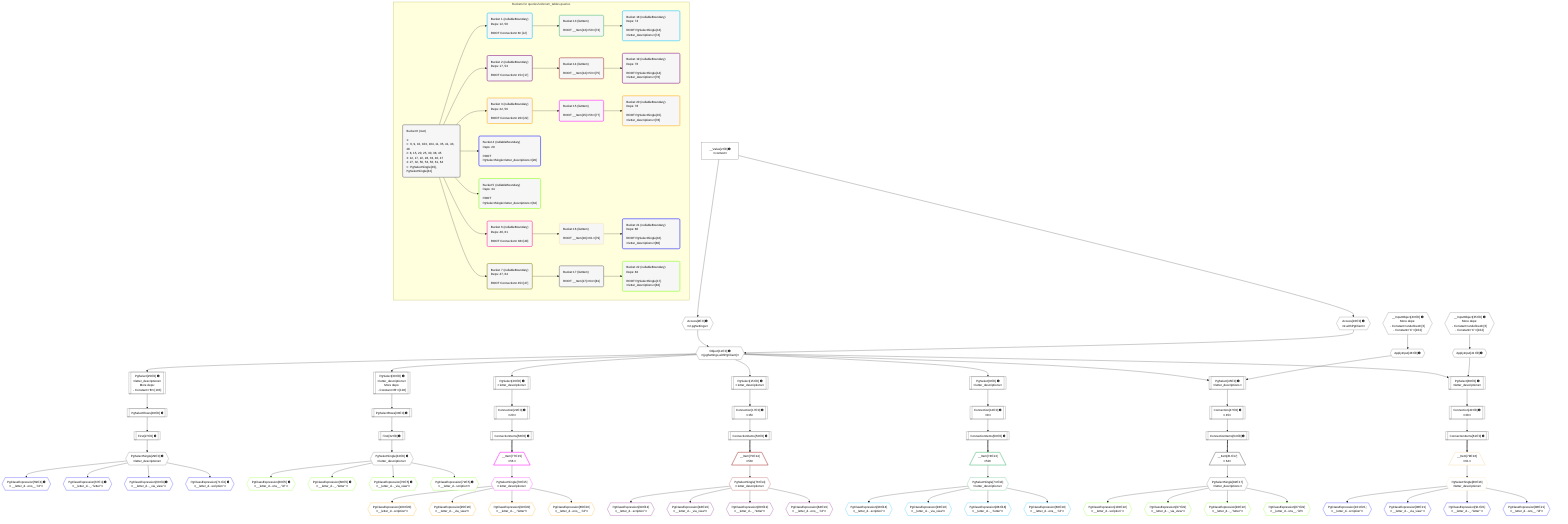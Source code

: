 %%{init: {'themeVariables': { 'fontSize': '12px'}}}%%
graph TD
    classDef path fill:#eee,stroke:#000,color:#000
    classDef plan fill:#fff,stroke-width:1px,color:#000
    classDef itemplan fill:#fff,stroke-width:2px,color:#000
    classDef unbatchedplan fill:#dff,stroke-width:1px,color:#000
    classDef sideeffectplan fill:#fcc,stroke-width:2px,color:#000
    classDef bucket fill:#f6f6f6,color:#000,stroke-width:2px,text-align:left

    subgraph "Buckets for queries/v4/enum_tables.queries"
    Bucket0("Bucket 0 (root)<br /><br />1: <br />ᐳ: 6, 9, 10, 103, 104, 11, 35, 41, 43, 48<br />2: 8, 15, 20, 25, 30, 38, 45<br />3: 12, 17, 22, 28, 33, 40, 47<br />4: 27, 32, 50, 53, 56, 61, 64<br />ᐳ: PgSelectSingle[29], PgSelectSingle[34]"):::bucket
    Bucket1("Bucket 1 (nullableBoundary)<br />Deps: 12, 50<br /><br />ROOT Connectionᐸ8ᐳ[12]"):::bucket
    Bucket2("Bucket 2 (nullableBoundary)<br />Deps: 17, 53<br /><br />ROOT Connectionᐸ15ᐳ[17]"):::bucket
    Bucket3("Bucket 3 (nullableBoundary)<br />Deps: 22, 56<br /><br />ROOT Connectionᐸ20ᐳ[22]"):::bucket
    Bucket4("Bucket 4 (nullableBoundary)<br />Deps: 29<br /><br />ROOT PgSelectSingleᐸletter_descriptionsᐳ[29]"):::bucket
    Bucket5("Bucket 5 (nullableBoundary)<br />Deps: 34<br /><br />ROOT PgSelectSingleᐸletter_descriptionsᐳ[34]"):::bucket
    Bucket6("Bucket 6 (nullableBoundary)<br />Deps: 40, 61<br /><br />ROOT Connectionᐸ38ᐳ[40]"):::bucket
    Bucket7("Bucket 7 (nullableBoundary)<br />Deps: 47, 64<br /><br />ROOT Connectionᐸ45ᐳ[47]"):::bucket
    Bucket13("Bucket 13 (listItem)<br /><br />ROOT __Item{13}ᐸ50ᐳ[73]"):::bucket
    Bucket14("Bucket 14 (listItem)<br /><br />ROOT __Item{14}ᐸ53ᐳ[75]"):::bucket
    Bucket15("Bucket 15 (listItem)<br /><br />ROOT __Item{15}ᐸ56ᐳ[77]"):::bucket
    Bucket16("Bucket 16 (listItem)<br /><br />ROOT __Item{16}ᐸ61ᐳ[79]"):::bucket
    Bucket17("Bucket 17 (listItem)<br /><br />ROOT __Item{17}ᐸ64ᐳ[81]"):::bucket
    Bucket18("Bucket 18 (nullableBoundary)<br />Deps: 74<br /><br />ROOT PgSelectSingle{13}ᐸletter_descriptionsᐳ[74]"):::bucket
    Bucket19("Bucket 19 (nullableBoundary)<br />Deps: 76<br /><br />ROOT PgSelectSingle{14}ᐸletter_descriptionsᐳ[76]"):::bucket
    Bucket20("Bucket 20 (nullableBoundary)<br />Deps: 78<br /><br />ROOT PgSelectSingle{15}ᐸletter_descriptionsᐳ[78]"):::bucket
    Bucket21("Bucket 21 (nullableBoundary)<br />Deps: 80<br /><br />ROOT PgSelectSingle{16}ᐸletter_descriptionsᐳ[80]"):::bucket
    Bucket22("Bucket 22 (nullableBoundary)<br />Deps: 82<br /><br />ROOT PgSelectSingle{17}ᐸletter_descriptionsᐳ[82]"):::bucket
    end
    Bucket0 --> Bucket1 & Bucket2 & Bucket3 & Bucket4 & Bucket5 & Bucket6 & Bucket7
    Bucket1 --> Bucket13
    Bucket2 --> Bucket14
    Bucket3 --> Bucket15
    Bucket6 --> Bucket16
    Bucket7 --> Bucket17
    Bucket13 --> Bucket18
    Bucket14 --> Bucket19
    Bucket15 --> Bucket20
    Bucket16 --> Bucket21
    Bucket17 --> Bucket22

    %% plan dependencies
    Object11{{"Object[11∈0] ➊<br />ᐸ{pgSettings,withPgClient}ᐳ"}}:::plan
    Access9{{"Access[9∈0] ➊<br />ᐸ2.pgSettingsᐳ"}}:::plan
    Access10{{"Access[10∈0] ➊<br />ᐸ2.withPgClientᐳ"}}:::plan
    Access9 & Access10 --> Object11
    PgSelect25[["PgSelect[25∈0] ➊<br />ᐸletter_descriptionsᐳ<br />More deps:<br />- Constantᐸ'B'ᐳ[103]"]]:::plan
    Object11 --> PgSelect25
    PgSelect30[["PgSelect[30∈0] ➊<br />ᐸletter_descriptionsᐳ<br />More deps:<br />- Constantᐸ'B'ᐳ[103]"]]:::plan
    Object11 --> PgSelect30
    __InputObject35{{"__InputObject[35∈0] ➊<br />More deps:<br />- Constantᐸundefinedᐳ[6]<br />- Constantᐸ'C'ᐳ[104]"}}:::plan
    PgSelect38[["PgSelect[38∈0] ➊<br />ᐸletter_descriptionsᐳ"]]:::plan
    ApplyInput41{{"ApplyInput[41∈0] ➊"}}:::plan
    Object11 & ApplyInput41 --> PgSelect38
    __InputObject43{{"__InputObject[43∈0] ➊<br />More deps:<br />- Constantᐸundefinedᐳ[6]<br />- Constantᐸ'C'ᐳ[104]"}}:::plan
    PgSelect45[["PgSelect[45∈0] ➊<br />ᐸletter_descriptionsᐳ"]]:::plan
    ApplyInput48{{"ApplyInput[48∈0] ➊"}}:::plan
    Object11 & ApplyInput48 --> PgSelect45
    PgSelect8[["PgSelect[8∈0] ➊<br />ᐸletter_descriptionsᐳ"]]:::plan
    Object11 --> PgSelect8
    __Value2["__Value[2∈0] ➊<br />ᐸcontextᐳ"]:::plan
    __Value2 --> Access9
    __Value2 --> Access10
    Connection12[["Connection[12∈0] ➊<br />ᐸ8ᐳ"]]:::plan
    PgSelect8 --> Connection12
    PgSelect15[["PgSelect[15∈0] ➊<br />ᐸletter_descriptionsᐳ"]]:::plan
    Object11 --> PgSelect15
    Connection17[["Connection[17∈0] ➊<br />ᐸ15ᐳ"]]:::plan
    PgSelect15 --> Connection17
    PgSelect20[["PgSelect[20∈0] ➊<br />ᐸletter_descriptionsᐳ"]]:::plan
    Object11 --> PgSelect20
    Connection22[["Connection[22∈0] ➊<br />ᐸ20ᐳ"]]:::plan
    PgSelect20 --> Connection22
    First27[["First[27∈0] ➊"]]:::plan
    PgSelectRows28[["PgSelectRows[28∈0] ➊"]]:::plan
    PgSelectRows28 --> First27
    PgSelect25 --> PgSelectRows28
    PgSelectSingle29{{"PgSelectSingle[29∈0] ➊<br />ᐸletter_descriptionsᐳ"}}:::plan
    First27 --> PgSelectSingle29
    First32[["First[32∈0] ➊"]]:::plan
    PgSelectRows33[["PgSelectRows[33∈0] ➊"]]:::plan
    PgSelectRows33 --> First32
    PgSelect30 --> PgSelectRows33
    PgSelectSingle34{{"PgSelectSingle[34∈0] ➊<br />ᐸletter_descriptionsᐳ"}}:::plan
    First32 --> PgSelectSingle34
    Connection40[["Connection[40∈0] ➊<br />ᐸ38ᐳ"]]:::plan
    PgSelect38 --> Connection40
    __InputObject35 --> ApplyInput41
    Connection47[["Connection[47∈0] ➊<br />ᐸ45ᐳ"]]:::plan
    PgSelect45 --> Connection47
    __InputObject43 --> ApplyInput48
    ConnectionItems50[["ConnectionItems[50∈0] ➊"]]:::plan
    Connection12 --> ConnectionItems50
    ConnectionItems53[["ConnectionItems[53∈0] ➊"]]:::plan
    Connection17 --> ConnectionItems53
    ConnectionItems56[["ConnectionItems[56∈0] ➊"]]:::plan
    Connection22 --> ConnectionItems56
    ConnectionItems61[["ConnectionItems[61∈0] ➊"]]:::plan
    Connection40 --> ConnectionItems61
    ConnectionItems64[["ConnectionItems[64∈0] ➊"]]:::plan
    Connection47 --> ConnectionItems64
    PgClassExpression59{{"PgClassExpression[59∈4] ➊<br />ᐸ__letter_d...ons__.”id”ᐳ"}}:::plan
    PgSelectSingle29 --> PgClassExpression59
    PgClassExpression67{{"PgClassExpression[67∈4] ➊<br />ᐸ__letter_d..._.”letter”ᐳ"}}:::plan
    PgSelectSingle29 --> PgClassExpression67
    PgClassExpression69{{"PgClassExpression[69∈4] ➊<br />ᐸ__letter_d..._via_view”ᐳ"}}:::plan
    PgSelectSingle29 --> PgClassExpression69
    PgClassExpression71{{"PgClassExpression[71∈4] ➊<br />ᐸ__letter_d...scription”ᐳ"}}:::plan
    PgSelectSingle29 --> PgClassExpression71
    PgClassExpression60{{"PgClassExpression[60∈5] ➊<br />ᐸ__letter_d...ons__.”id”ᐳ"}}:::plan
    PgSelectSingle34 --> PgClassExpression60
    PgClassExpression68{{"PgClassExpression[68∈5] ➊<br />ᐸ__letter_d..._.”letter”ᐳ"}}:::plan
    PgSelectSingle34 --> PgClassExpression68
    PgClassExpression70{{"PgClassExpression[70∈5] ➊<br />ᐸ__letter_d..._via_view”ᐳ"}}:::plan
    PgSelectSingle34 --> PgClassExpression70
    PgClassExpression72{{"PgClassExpression[72∈5] ➊<br />ᐸ__letter_d...scription”ᐳ"}}:::plan
    PgSelectSingle34 --> PgClassExpression72
    __Item73[/"__Item[73∈13]<br />ᐸ50ᐳ"\]:::itemplan
    ConnectionItems50 ==> __Item73
    PgSelectSingle74{{"PgSelectSingle[74∈13]<br />ᐸletter_descriptionsᐳ"}}:::plan
    __Item73 --> PgSelectSingle74
    __Item75[/"__Item[75∈14]<br />ᐸ53ᐳ"\]:::itemplan
    ConnectionItems53 ==> __Item75
    PgSelectSingle76{{"PgSelectSingle[76∈14]<br />ᐸletter_descriptionsᐳ"}}:::plan
    __Item75 --> PgSelectSingle76
    __Item77[/"__Item[77∈15]<br />ᐸ56ᐳ"\]:::itemplan
    ConnectionItems56 ==> __Item77
    PgSelectSingle78{{"PgSelectSingle[78∈15]<br />ᐸletter_descriptionsᐳ"}}:::plan
    __Item77 --> PgSelectSingle78
    __Item79[/"__Item[79∈16]<br />ᐸ61ᐳ"\]:::itemplan
    ConnectionItems61 ==> __Item79
    PgSelectSingle80{{"PgSelectSingle[80∈16]<br />ᐸletter_descriptionsᐳ"}}:::plan
    __Item79 --> PgSelectSingle80
    __Item81[/"__Item[81∈17]<br />ᐸ64ᐳ"\]:::itemplan
    ConnectionItems64 ==> __Item81
    PgSelectSingle82{{"PgSelectSingle[82∈17]<br />ᐸletter_descriptionsᐳ"}}:::plan
    __Item81 --> PgSelectSingle82
    PgClassExpression83{{"PgClassExpression[83∈18]<br />ᐸ__letter_d...ons__.”id”ᐳ"}}:::plan
    PgSelectSingle74 --> PgClassExpression83
    PgClassExpression88{{"PgClassExpression[88∈18]<br />ᐸ__letter_d..._.”letter”ᐳ"}}:::plan
    PgSelectSingle74 --> PgClassExpression88
    PgClassExpression93{{"PgClassExpression[93∈18]<br />ᐸ__letter_d..._via_view”ᐳ"}}:::plan
    PgSelectSingle74 --> PgClassExpression93
    PgClassExpression98{{"PgClassExpression[98∈18]<br />ᐸ__letter_d...scription”ᐳ"}}:::plan
    PgSelectSingle74 --> PgClassExpression98
    PgClassExpression84{{"PgClassExpression[84∈19]<br />ᐸ__letter_d...ons__.”id”ᐳ"}}:::plan
    PgSelectSingle76 --> PgClassExpression84
    PgClassExpression89{{"PgClassExpression[89∈19]<br />ᐸ__letter_d..._.”letter”ᐳ"}}:::plan
    PgSelectSingle76 --> PgClassExpression89
    PgClassExpression94{{"PgClassExpression[94∈19]<br />ᐸ__letter_d..._via_view”ᐳ"}}:::plan
    PgSelectSingle76 --> PgClassExpression94
    PgClassExpression99{{"PgClassExpression[99∈19]<br />ᐸ__letter_d...scription”ᐳ"}}:::plan
    PgSelectSingle76 --> PgClassExpression99
    PgClassExpression85{{"PgClassExpression[85∈20]<br />ᐸ__letter_d...ons__.”id”ᐳ"}}:::plan
    PgSelectSingle78 --> PgClassExpression85
    PgClassExpression90{{"PgClassExpression[90∈20]<br />ᐸ__letter_d..._.”letter”ᐳ"}}:::plan
    PgSelectSingle78 --> PgClassExpression90
    PgClassExpression95{{"PgClassExpression[95∈20]<br />ᐸ__letter_d..._via_view”ᐳ"}}:::plan
    PgSelectSingle78 --> PgClassExpression95
    PgClassExpression100{{"PgClassExpression[100∈20]<br />ᐸ__letter_d...scription”ᐳ"}}:::plan
    PgSelectSingle78 --> PgClassExpression100
    PgClassExpression86{{"PgClassExpression[86∈21]<br />ᐸ__letter_d...ons__.”id”ᐳ"}}:::plan
    PgSelectSingle80 --> PgClassExpression86
    PgClassExpression91{{"PgClassExpression[91∈21]<br />ᐸ__letter_d..._.”letter”ᐳ"}}:::plan
    PgSelectSingle80 --> PgClassExpression91
    PgClassExpression96{{"PgClassExpression[96∈21]<br />ᐸ__letter_d..._via_view”ᐳ"}}:::plan
    PgSelectSingle80 --> PgClassExpression96
    PgClassExpression101{{"PgClassExpression[101∈21]<br />ᐸ__letter_d...scription”ᐳ"}}:::plan
    PgSelectSingle80 --> PgClassExpression101
    PgClassExpression87{{"PgClassExpression[87∈22]<br />ᐸ__letter_d...ons__.”id”ᐳ"}}:::plan
    PgSelectSingle82 --> PgClassExpression87
    PgClassExpression92{{"PgClassExpression[92∈22]<br />ᐸ__letter_d..._.”letter”ᐳ"}}:::plan
    PgSelectSingle82 --> PgClassExpression92
    PgClassExpression97{{"PgClassExpression[97∈22]<br />ᐸ__letter_d..._via_view”ᐳ"}}:::plan
    PgSelectSingle82 --> PgClassExpression97
    PgClassExpression102{{"PgClassExpression[102∈22]<br />ᐸ__letter_d...scription”ᐳ"}}:::plan
    PgSelectSingle82 --> PgClassExpression102

    %% define steps
    classDef bucket0 stroke:#696969
    class Bucket0,__Value2,PgSelect8,Access9,Access10,Object11,Connection12,PgSelect15,Connection17,PgSelect20,Connection22,PgSelect25,First27,PgSelectRows28,PgSelectSingle29,PgSelect30,First32,PgSelectRows33,PgSelectSingle34,__InputObject35,PgSelect38,Connection40,ApplyInput41,__InputObject43,PgSelect45,Connection47,ApplyInput48,ConnectionItems50,ConnectionItems53,ConnectionItems56,ConnectionItems61,ConnectionItems64 bucket0
    classDef bucket1 stroke:#00bfff
    class Bucket1 bucket1
    classDef bucket2 stroke:#7f007f
    class Bucket2 bucket2
    classDef bucket3 stroke:#ffa500
    class Bucket3 bucket3
    classDef bucket4 stroke:#0000ff
    class Bucket4,PgClassExpression59,PgClassExpression67,PgClassExpression69,PgClassExpression71 bucket4
    classDef bucket5 stroke:#7fff00
    class Bucket5,PgClassExpression60,PgClassExpression68,PgClassExpression70,PgClassExpression72 bucket5
    classDef bucket6 stroke:#ff1493
    class Bucket6 bucket6
    classDef bucket7 stroke:#808000
    class Bucket7 bucket7
    classDef bucket13 stroke:#3cb371
    class Bucket13,__Item73,PgSelectSingle74 bucket13
    classDef bucket14 stroke:#a52a2a
    class Bucket14,__Item75,PgSelectSingle76 bucket14
    classDef bucket15 stroke:#ff00ff
    class Bucket15,__Item77,PgSelectSingle78 bucket15
    classDef bucket16 stroke:#f5deb3
    class Bucket16,__Item79,PgSelectSingle80 bucket16
    classDef bucket17 stroke:#696969
    class Bucket17,__Item81,PgSelectSingle82 bucket17
    classDef bucket18 stroke:#00bfff
    class Bucket18,PgClassExpression83,PgClassExpression88,PgClassExpression93,PgClassExpression98 bucket18
    classDef bucket19 stroke:#7f007f
    class Bucket19,PgClassExpression84,PgClassExpression89,PgClassExpression94,PgClassExpression99 bucket19
    classDef bucket20 stroke:#ffa500
    class Bucket20,PgClassExpression85,PgClassExpression90,PgClassExpression95,PgClassExpression100 bucket20
    classDef bucket21 stroke:#0000ff
    class Bucket21,PgClassExpression86,PgClassExpression91,PgClassExpression96,PgClassExpression101 bucket21
    classDef bucket22 stroke:#7fff00
    class Bucket22,PgClassExpression87,PgClassExpression92,PgClassExpression97,PgClassExpression102 bucket22